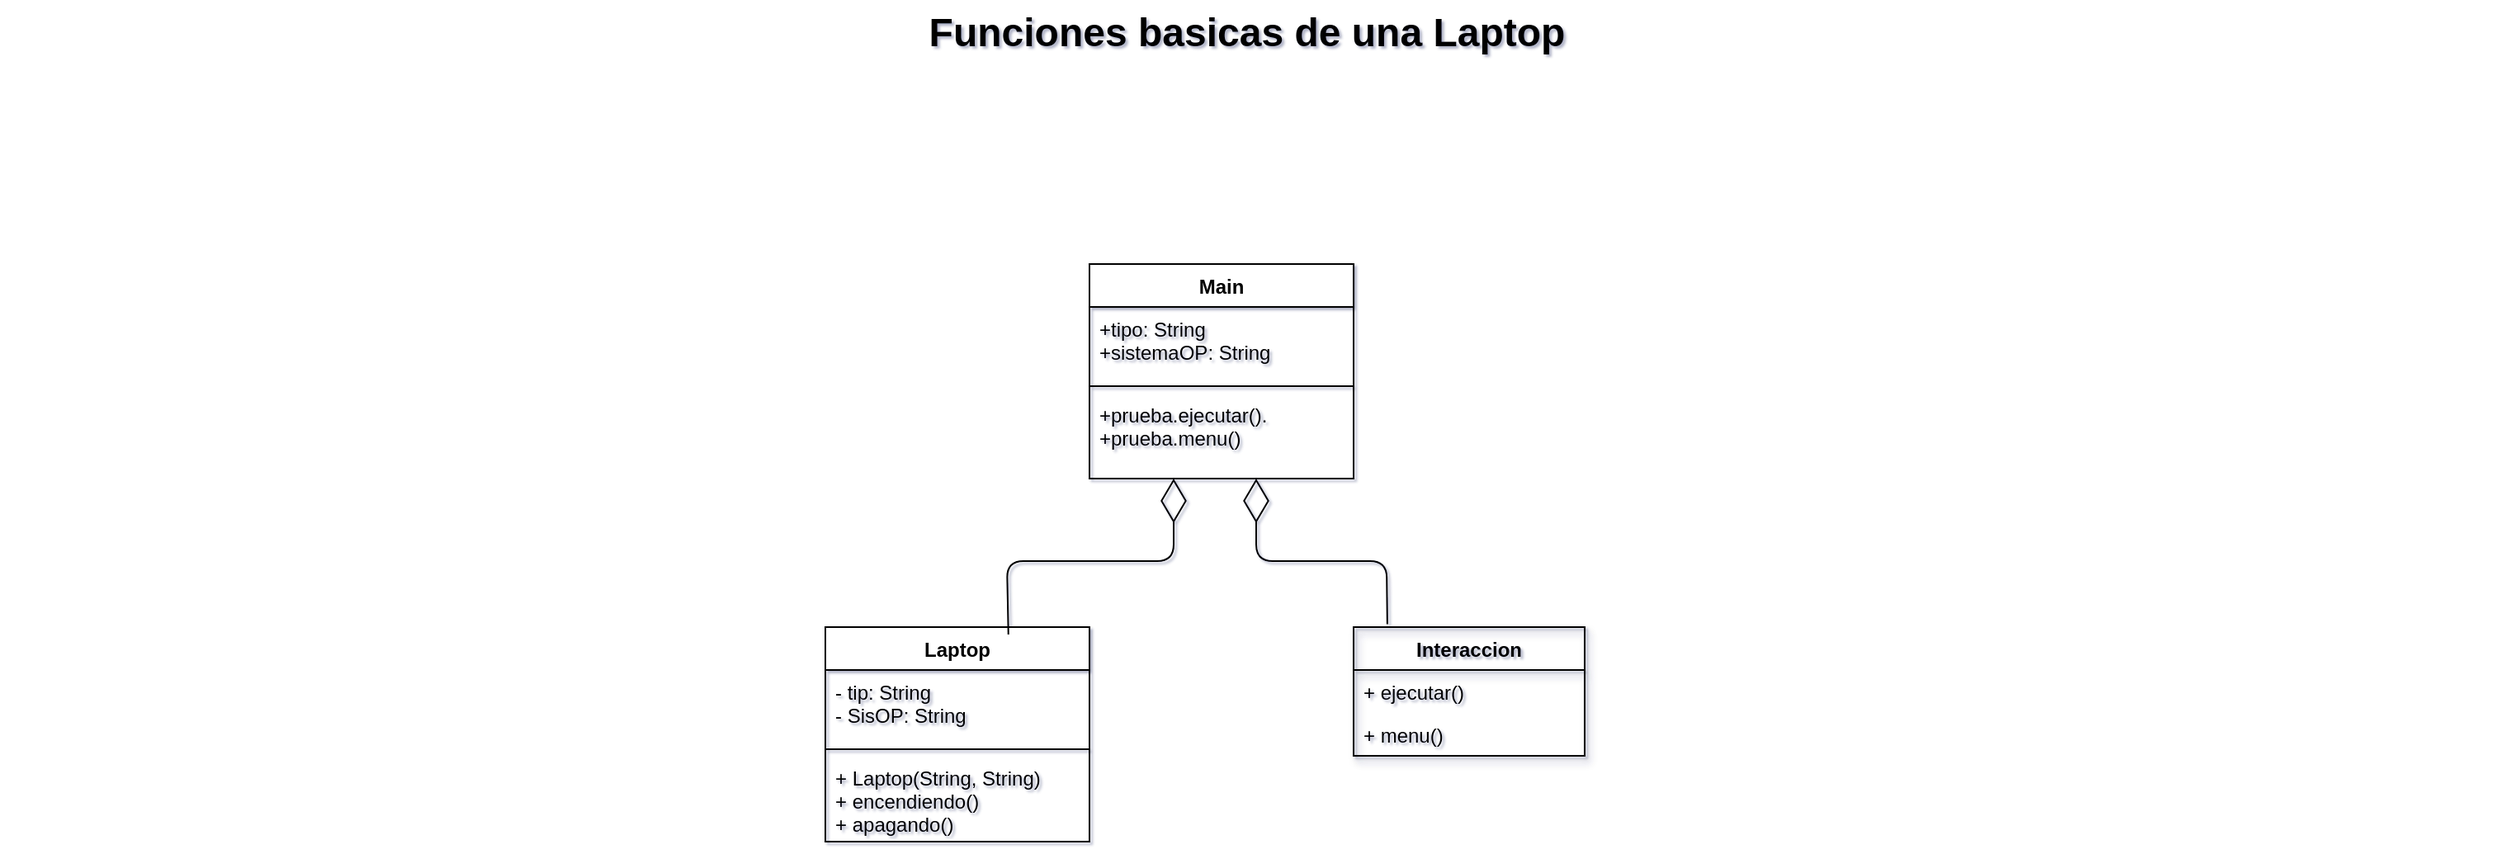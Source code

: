 <mxfile version="12.9.0" type="device"><diagram name="Page-1" id="929967ad-93f9-6ef4-fab6-5d389245f69c"><mxGraphModel dx="1038" dy="580" grid="1" gridSize="10" guides="1" tooltips="1" connect="1" arrows="1" fold="1" page="1" pageScale="1.5" pageWidth="1169" pageHeight="826" background="none" math="0" shadow="1"><root><mxCell id="0" style=";html=1;"/><mxCell id="1" style=";html=1;" parent="0"/><mxCell id="1672d66443f91eb5-23" value="Funciones basicas de una Laptop" style="text;strokeColor=none;fillColor=none;html=1;fontSize=24;fontStyle=1;verticalAlign=middle;align=center;" parent="1" vertex="1"><mxGeometry x="120" y="40" width="1510" height="40" as="geometry"/></mxCell><mxCell id="zNmOCIdraRVLsqstw3LT-1" value="Main" style="swimlane;fontStyle=1;align=center;verticalAlign=top;childLayout=stackLayout;horizontal=1;startSize=26;horizontalStack=0;resizeParent=1;resizeParentMax=0;resizeLast=0;collapsible=1;marginBottom=0;" vertex="1" parent="1"><mxGeometry x="780" y="200" width="160" height="130" as="geometry"/></mxCell><mxCell id="zNmOCIdraRVLsqstw3LT-2" value="+tipo: String&#10;+sistemaOP: String" style="text;strokeColor=none;fillColor=none;align=left;verticalAlign=top;spacingLeft=4;spacingRight=4;overflow=hidden;rotatable=0;points=[[0,0.5],[1,0.5]];portConstraint=eastwest;" vertex="1" parent="zNmOCIdraRVLsqstw3LT-1"><mxGeometry y="26" width="160" height="44" as="geometry"/></mxCell><mxCell id="zNmOCIdraRVLsqstw3LT-3" value="" style="line;strokeWidth=1;fillColor=none;align=left;verticalAlign=middle;spacingTop=-1;spacingLeft=3;spacingRight=3;rotatable=0;labelPosition=right;points=[];portConstraint=eastwest;" vertex="1" parent="zNmOCIdraRVLsqstw3LT-1"><mxGeometry y="70" width="160" height="8" as="geometry"/></mxCell><mxCell id="zNmOCIdraRVLsqstw3LT-4" value="+prueba.ejecutar().&#10;+prueba.menu()" style="text;strokeColor=none;fillColor=none;align=left;verticalAlign=top;spacingLeft=4;spacingRight=4;overflow=hidden;rotatable=0;points=[[0,0.5],[1,0.5]];portConstraint=eastwest;" vertex="1" parent="zNmOCIdraRVLsqstw3LT-1"><mxGeometry y="78" width="160" height="52" as="geometry"/></mxCell><mxCell id="zNmOCIdraRVLsqstw3LT-33" value="" style="endArrow=diamondThin;endFill=0;endSize=24;html=1;exitX=0.146;exitY=-0.023;exitDx=0;exitDy=0;exitPerimeter=0;" edge="1" parent="1" source="zNmOCIdraRVLsqstw3LT-26"><mxGeometry width="160" relative="1" as="geometry"><mxPoint x="960" y="390" as="sourcePoint"/><mxPoint x="881" y="330" as="targetPoint"/><Array as="points"><mxPoint x="960" y="380"/><mxPoint x="920" y="380"/><mxPoint x="881" y="380"/></Array></mxGeometry></mxCell><mxCell id="zNmOCIdraRVLsqstw3LT-26" value="Interaccion" style="swimlane;fontStyle=1;childLayout=stackLayout;horizontal=1;startSize=26;fillColor=none;horizontalStack=0;resizeParent=1;resizeParentMax=0;resizeLast=0;collapsible=1;marginBottom=0;strokeColor=#000000;shadow=1;" vertex="1" parent="1"><mxGeometry x="940" y="420" width="140" height="78" as="geometry"/></mxCell><mxCell id="zNmOCIdraRVLsqstw3LT-27" value="+ ejecutar()" style="text;strokeColor=none;fillColor=none;align=left;verticalAlign=top;spacingLeft=4;spacingRight=4;overflow=hidden;rotatable=0;points=[[0,0.5],[1,0.5]];portConstraint=eastwest;" vertex="1" parent="zNmOCIdraRVLsqstw3LT-26"><mxGeometry y="26" width="140" height="26" as="geometry"/></mxCell><mxCell id="zNmOCIdraRVLsqstw3LT-28" value="+ menu()" style="text;strokeColor=none;fillColor=none;align=left;verticalAlign=top;spacingLeft=4;spacingRight=4;overflow=hidden;rotatable=0;points=[[0,0.5],[1,0.5]];portConstraint=eastwest;" vertex="1" parent="zNmOCIdraRVLsqstw3LT-26"><mxGeometry y="52" width="140" height="26" as="geometry"/></mxCell><mxCell id="zNmOCIdraRVLsqstw3LT-21" value="Laptop" style="swimlane;fontStyle=1;align=center;verticalAlign=top;childLayout=stackLayout;horizontal=1;startSize=26;horizontalStack=0;resizeParent=1;resizeParentMax=0;resizeLast=0;collapsible=1;marginBottom=0;" vertex="1" parent="1"><mxGeometry x="620" y="420" width="160" height="130" as="geometry"/></mxCell><mxCell id="zNmOCIdraRVLsqstw3LT-22" value="- tip: String&#10;- SisOP: String" style="text;strokeColor=none;fillColor=none;align=left;verticalAlign=top;spacingLeft=4;spacingRight=4;overflow=hidden;rotatable=0;points=[[0,0.5],[1,0.5]];portConstraint=eastwest;" vertex="1" parent="zNmOCIdraRVLsqstw3LT-21"><mxGeometry y="26" width="160" height="44" as="geometry"/></mxCell><mxCell id="zNmOCIdraRVLsqstw3LT-23" value="" style="line;strokeWidth=1;fillColor=none;align=left;verticalAlign=middle;spacingTop=-1;spacingLeft=3;spacingRight=3;rotatable=0;labelPosition=right;points=[];portConstraint=eastwest;" vertex="1" parent="zNmOCIdraRVLsqstw3LT-21"><mxGeometry y="70" width="160" height="8" as="geometry"/></mxCell><mxCell id="zNmOCIdraRVLsqstw3LT-24" value="+ Laptop(String, String)&#10;+ encendiendo()&#10;+ apagando()" style="text;strokeColor=none;fillColor=none;align=left;verticalAlign=top;spacingLeft=4;spacingRight=4;overflow=hidden;rotatable=0;points=[[0,0.5],[1,0.5]];portConstraint=eastwest;" vertex="1" parent="zNmOCIdraRVLsqstw3LT-21"><mxGeometry y="78" width="160" height="52" as="geometry"/></mxCell><mxCell id="zNmOCIdraRVLsqstw3LT-34" value="" style="endArrow=diamondThin;endFill=0;endSize=24;html=1;exitX=0.693;exitY=0.035;exitDx=0;exitDy=0;exitPerimeter=0;" edge="1" parent="1" source="zNmOCIdraRVLsqstw3LT-21"><mxGeometry width="160" relative="1" as="geometry"><mxPoint x="680" y="380" as="sourcePoint"/><mxPoint x="831" y="330" as="targetPoint"/><Array as="points"><mxPoint x="730" y="380"/><mxPoint x="831" y="380"/></Array></mxGeometry></mxCell></root></mxGraphModel></diagram></mxfile>
